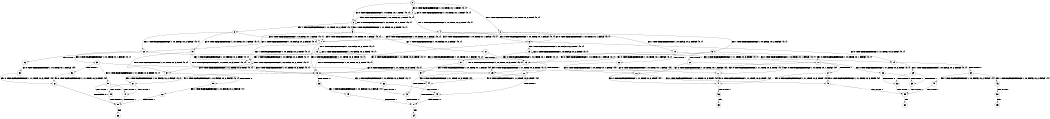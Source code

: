 digraph BCG {
size = "7, 10.5";
center = TRUE;
node [shape = circle];
0 [peripheries = 2];
0 -> 1 [label = "EX !0 !ATOMIC_EXCH_BRANCH (1, +0, TRUE, +0, 1, TRUE) !{0, 1}"];
0 -> 2 [label = "EX !1 !ATOMIC_EXCH_BRANCH (1, +1, TRUE, +0, 2, TRUE) !{0, 1}"];
0 -> 3 [label = "EX !0 !ATOMIC_EXCH_BRANCH (1, +0, TRUE, +0, 1, TRUE) !{0, 1}"];
1 -> 1 [label = "EX !0 !ATOMIC_EXCH_BRANCH (1, +0, TRUE, +0, 1, TRUE) !{0, 1}"];
1 -> 4 [label = "EX !1 !ATOMIC_EXCH_BRANCH (1, +1, TRUE, +0, 2, TRUE) !{0, 1}"];
1 -> 3 [label = "EX !0 !ATOMIC_EXCH_BRANCH (1, +0, TRUE, +0, 1, TRUE) !{0, 1}"];
2 -> 5 [label = "EX !1 !ATOMIC_EXCH_BRANCH (1, +0, FALSE, +0, 2, FALSE) !{0, 1}"];
2 -> 6 [label = "EX !0 !ATOMIC_EXCH_BRANCH (1, +0, TRUE, +0, 1, FALSE) !{0, 1}"];
2 -> 7 [label = "EX !0 !ATOMIC_EXCH_BRANCH (1, +0, TRUE, +0, 1, FALSE) !{0, 1}"];
3 -> 8 [label = "EX !1 !ATOMIC_EXCH_BRANCH (1, +1, TRUE, +0, 2, TRUE) !{0, 1}"];
3 -> 3 [label = "EX !0 !ATOMIC_EXCH_BRANCH (1, +0, TRUE, +0, 1, TRUE) !{0, 1}"];
3 -> 9 [label = "EX !1 !ATOMIC_EXCH_BRANCH (1, +1, TRUE, +0, 2, TRUE) !{0, 1}"];
4 -> 6 [label = "EX !0 !ATOMIC_EXCH_BRANCH (1, +0, TRUE, +0, 1, FALSE) !{0, 1}"];
4 -> 10 [label = "EX !1 !ATOMIC_EXCH_BRANCH (1, +0, FALSE, +0, 2, FALSE) !{0, 1}"];
4 -> 7 [label = "EX !0 !ATOMIC_EXCH_BRANCH (1, +0, TRUE, +0, 1, FALSE) !{0, 1}"];
5 -> 11 [label = "EX !0 !ATOMIC_EXCH_BRANCH (1, +0, TRUE, +0, 1, FALSE) !{0, 1}"];
5 -> 12 [label = "TERMINATE !1"];
5 -> 13 [label = "EX !0 !ATOMIC_EXCH_BRANCH (1, +0, TRUE, +0, 1, FALSE) !{0, 1}"];
6 -> 14 [label = "EX !0 !ATOMIC_EXCH_BRANCH (1, +1, TRUE, +0, 3, TRUE) !{0, 1}"];
6 -> 15 [label = "EX !1 !ATOMIC_EXCH_BRANCH (1, +0, FALSE, +0, 2, TRUE) !{0, 1}"];
6 -> 16 [label = "EX !0 !ATOMIC_EXCH_BRANCH (1, +1, TRUE, +0, 3, TRUE) !{0, 1}"];
7 -> 17 [label = "EX !1 !ATOMIC_EXCH_BRANCH (1, +0, FALSE, +0, 2, TRUE) !{0, 1}"];
7 -> 16 [label = "EX !0 !ATOMIC_EXCH_BRANCH (1, +1, TRUE, +0, 3, TRUE) !{0, 1}"];
7 -> 18 [label = "EX !1 !ATOMIC_EXCH_BRANCH (1, +0, FALSE, +0, 2, TRUE) !{0, 1}"];
8 -> 19 [label = "EX !0 !ATOMIC_EXCH_BRANCH (1, +0, TRUE, +0, 1, FALSE) !{0, 1}"];
8 -> 20 [label = "EX !1 !ATOMIC_EXCH_BRANCH (1, +0, FALSE, +0, 2, FALSE) !{0, 1}"];
8 -> 7 [label = "EX !0 !ATOMIC_EXCH_BRANCH (1, +0, TRUE, +0, 1, FALSE) !{0, 1}"];
9 -> 20 [label = "EX !1 !ATOMIC_EXCH_BRANCH (1, +0, FALSE, +0, 2, FALSE) !{0, 1}"];
9 -> 7 [label = "EX !0 !ATOMIC_EXCH_BRANCH (1, +0, TRUE, +0, 1, FALSE) !{0, 1}"];
9 -> 21 [label = "EX !1 !ATOMIC_EXCH_BRANCH (1, +0, FALSE, +0, 2, FALSE) !{0, 1}"];
10 -> 11 [label = "EX !0 !ATOMIC_EXCH_BRANCH (1, +0, TRUE, +0, 1, FALSE) !{0, 1}"];
10 -> 22 [label = "TERMINATE !1"];
10 -> 13 [label = "EX !0 !ATOMIC_EXCH_BRANCH (1, +0, TRUE, +0, 1, FALSE) !{0, 1}"];
11 -> 23 [label = "EX !0 !ATOMIC_EXCH_BRANCH (1, +1, TRUE, +0, 3, TRUE) !{0, 1}"];
11 -> 24 [label = "TERMINATE !1"];
11 -> 25 [label = "EX !0 !ATOMIC_EXCH_BRANCH (1, +1, TRUE, +0, 3, TRUE) !{0, 1}"];
12 -> 26 [label = "EX !0 !ATOMIC_EXCH_BRANCH (1, +0, TRUE, +0, 1, FALSE) !{0}"];
12 -> 27 [label = "EX !0 !ATOMIC_EXCH_BRANCH (1, +0, TRUE, +0, 1, FALSE) !{0}"];
13 -> 25 [label = "EX !0 !ATOMIC_EXCH_BRANCH (1, +1, TRUE, +0, 3, TRUE) !{0, 1}"];
13 -> 28 [label = "TERMINATE !1"];
14 -> 29 [label = "EX !1 !ATOMIC_EXCH_BRANCH (1, +0, FALSE, +0, 2, FALSE) !{0, 1}"];
14 -> 30 [label = "TERMINATE !0"];
15 -> 14 [label = "EX !0 !ATOMIC_EXCH_BRANCH (1, +1, TRUE, +0, 3, TRUE) !{0, 1}"];
15 -> 15 [label = "EX !1 !ATOMIC_EXCH_BRANCH (1, +0, FALSE, +0, 2, TRUE) !{0, 1}"];
15 -> 16 [label = "EX !0 !ATOMIC_EXCH_BRANCH (1, +1, TRUE, +0, 3, TRUE) !{0, 1}"];
16 -> 31 [label = "EX !1 !ATOMIC_EXCH_BRANCH (1, +0, FALSE, +0, 2, FALSE) !{0, 1}"];
16 -> 32 [label = "EX !1 !ATOMIC_EXCH_BRANCH (1, +0, FALSE, +0, 2, FALSE) !{0, 1}"];
16 -> 33 [label = "TERMINATE !0"];
17 -> 34 [label = "EX !0 !ATOMIC_EXCH_BRANCH (1, +1, TRUE, +0, 3, TRUE) !{0, 1}"];
17 -> 17 [label = "EX !1 !ATOMIC_EXCH_BRANCH (1, +0, FALSE, +0, 2, TRUE) !{0, 1}"];
17 -> 16 [label = "EX !0 !ATOMIC_EXCH_BRANCH (1, +1, TRUE, +0, 3, TRUE) !{0, 1}"];
18 -> 17 [label = "EX !1 !ATOMIC_EXCH_BRANCH (1, +0, FALSE, +0, 2, TRUE) !{0, 1}"];
18 -> 16 [label = "EX !0 !ATOMIC_EXCH_BRANCH (1, +1, TRUE, +0, 3, TRUE) !{0, 1}"];
18 -> 18 [label = "EX !1 !ATOMIC_EXCH_BRANCH (1, +0, FALSE, +0, 2, TRUE) !{0, 1}"];
19 -> 34 [label = "EX !0 !ATOMIC_EXCH_BRANCH (1, +1, TRUE, +0, 3, TRUE) !{0, 1}"];
19 -> 17 [label = "EX !1 !ATOMIC_EXCH_BRANCH (1, +0, FALSE, +0, 2, TRUE) !{0, 1}"];
19 -> 16 [label = "EX !0 !ATOMIC_EXCH_BRANCH (1, +1, TRUE, +0, 3, TRUE) !{0, 1}"];
20 -> 35 [label = "EX !0 !ATOMIC_EXCH_BRANCH (1, +0, TRUE, +0, 1, FALSE) !{0, 1}"];
20 -> 36 [label = "TERMINATE !1"];
20 -> 13 [label = "EX !0 !ATOMIC_EXCH_BRANCH (1, +0, TRUE, +0, 1, FALSE) !{0, 1}"];
21 -> 13 [label = "EX !0 !ATOMIC_EXCH_BRANCH (1, +0, TRUE, +0, 1, FALSE) !{0, 1}"];
21 -> 37 [label = "TERMINATE !1"];
22 -> 26 [label = "EX !0 !ATOMIC_EXCH_BRANCH (1, +0, TRUE, +0, 1, FALSE) !{0}"];
22 -> 27 [label = "EX !0 !ATOMIC_EXCH_BRANCH (1, +0, TRUE, +0, 1, FALSE) !{0}"];
23 -> 38 [label = "TERMINATE !0"];
23 -> 39 [label = "TERMINATE !1"];
24 -> 40 [label = "EX !0 !ATOMIC_EXCH_BRANCH (1, +1, TRUE, +0, 3, TRUE) !{0}"];
24 -> 41 [label = "EX !0 !ATOMIC_EXCH_BRANCH (1, +1, TRUE, +0, 3, TRUE) !{0}"];
25 -> 42 [label = "TERMINATE !0"];
25 -> 43 [label = "TERMINATE !1"];
26 -> 40 [label = "EX !0 !ATOMIC_EXCH_BRANCH (1, +1, TRUE, +0, 3, TRUE) !{0}"];
26 -> 41 [label = "EX !0 !ATOMIC_EXCH_BRANCH (1, +1, TRUE, +0, 3, TRUE) !{0}"];
27 -> 41 [label = "EX !0 !ATOMIC_EXCH_BRANCH (1, +1, TRUE, +0, 3, TRUE) !{0}"];
28 -> 44 [label = "EX !0 !ATOMIC_EXCH_BRANCH (1, +1, TRUE, +0, 3, TRUE) !{0}"];
29 -> 38 [label = "TERMINATE !0"];
29 -> 39 [label = "TERMINATE !1"];
30 -> 45 [label = "EX !1 !ATOMIC_EXCH_BRANCH (1, +0, FALSE, +0, 2, FALSE) !{1}"];
30 -> 46 [label = "EX !1 !ATOMIC_EXCH_BRANCH (1, +0, FALSE, +0, 2, FALSE) !{1}"];
31 -> 47 [label = "TERMINATE !0"];
31 -> 48 [label = "TERMINATE !1"];
32 -> 42 [label = "TERMINATE !0"];
32 -> 43 [label = "TERMINATE !1"];
33 -> 49 [label = "EX !1 !ATOMIC_EXCH_BRANCH (1, +0, FALSE, +0, 2, FALSE) !{1}"];
34 -> 31 [label = "EX !1 !ATOMIC_EXCH_BRANCH (1, +0, FALSE, +0, 2, FALSE) !{0, 1}"];
34 -> 50 [label = "TERMINATE !0"];
35 -> 51 [label = "EX !0 !ATOMIC_EXCH_BRANCH (1, +1, TRUE, +0, 3, TRUE) !{0, 1}"];
35 -> 52 [label = "TERMINATE !1"];
35 -> 25 [label = "EX !0 !ATOMIC_EXCH_BRANCH (1, +1, TRUE, +0, 3, TRUE) !{0, 1}"];
36 -> 53 [label = "EX !0 !ATOMIC_EXCH_BRANCH (1, +0, TRUE, +0, 1, FALSE) !{0}"];
37 -> 54 [label = "EX !0 !ATOMIC_EXCH_BRANCH (1, +0, TRUE, +0, 1, FALSE) !{0}"];
38 -> 55 [label = "TERMINATE !1"];
39 -> 55 [label = "TERMINATE !0"];
40 -> 55 [label = "TERMINATE !0"];
41 -> 56 [label = "TERMINATE !0"];
42 -> 57 [label = "TERMINATE !1"];
43 -> 57 [label = "TERMINATE !0"];
44 -> 57 [label = "TERMINATE !0"];
45 -> 55 [label = "TERMINATE !1"];
46 -> 58 [label = "TERMINATE !1"];
47 -> 59 [label = "TERMINATE !1"];
48 -> 59 [label = "TERMINATE !0"];
49 -> 57 [label = "TERMINATE !1"];
50 -> 60 [label = "EX !1 !ATOMIC_EXCH_BRANCH (1, +0, FALSE, +0, 2, FALSE) !{1}"];
51 -> 47 [label = "TERMINATE !0"];
51 -> 48 [label = "TERMINATE !1"];
52 -> 61 [label = "EX !0 !ATOMIC_EXCH_BRANCH (1, +1, TRUE, +0, 3, TRUE) !{0}"];
53 -> 61 [label = "EX !0 !ATOMIC_EXCH_BRANCH (1, +1, TRUE, +0, 3, TRUE) !{0}"];
54 -> 44 [label = "EX !0 !ATOMIC_EXCH_BRANCH (1, +1, TRUE, +0, 3, TRUE) !{0}"];
55 -> 62 [label = "exit"];
56 -> 63 [label = "exit"];
57 -> 64 [label = "exit"];
58 -> 65 [label = "exit"];
59 -> 66 [label = "exit"];
60 -> 59 [label = "TERMINATE !1"];
61 -> 59 [label = "TERMINATE !0"];
}
